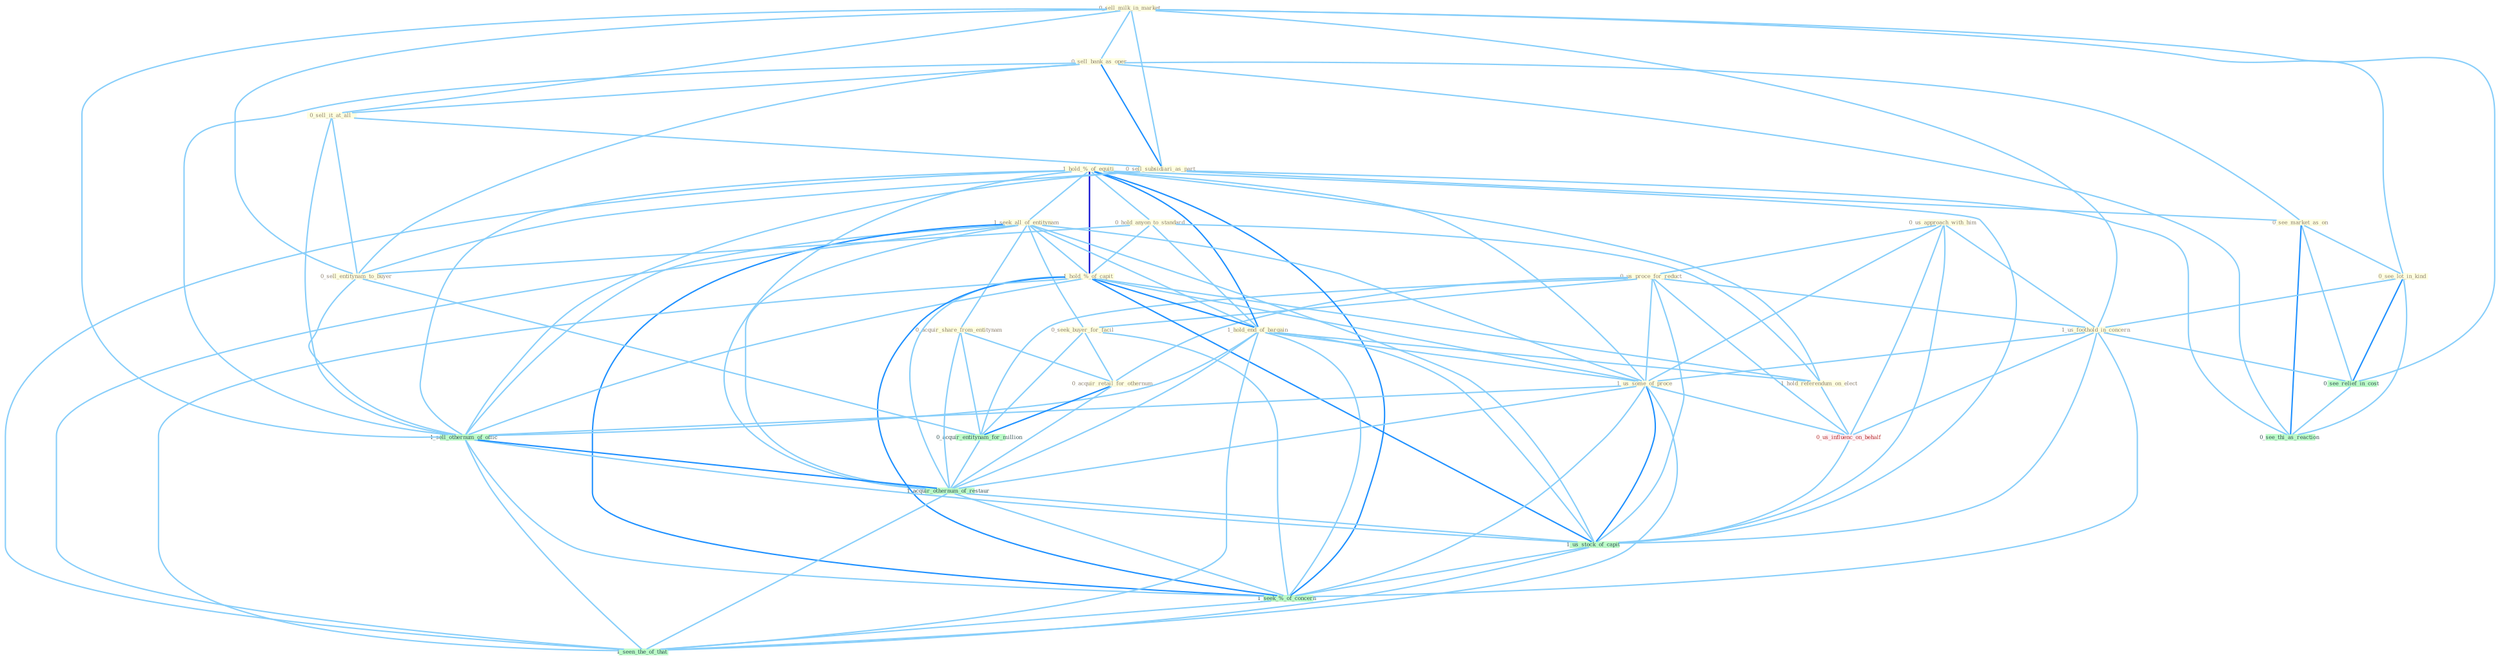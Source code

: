 Graph G{ 
    node
    [shape=polygon,style=filled,width=.5,height=.06,color="#BDFCC9",fixedsize=true,fontsize=4,
    fontcolor="#2f4f4f"];
    {node
    [color="#ffffe0", fontcolor="#8b7d6b"] "0_us_approach_with_him " "0_us_proce_for_reduct " "1_hold_%_of_equiti " "0_sell_milk_in_market " "0_sell_bank_as_oper " "1_seek_all_of_entitynam " "0_seek_buyer_for_facil " "0_sell_it_at_all " "0_hold_anyon_to_standard " "1_hold_%_of_capit " "0_sell_subsidiari_as_part " "1_hold_end_of_bargain " "0_see_market_as_on " "0_sell_entitynam_to_buyer " "0_see_lot_in_kind " "0_acquir_share_from_entitynam " "1_us_foothold_in_concern " "1_us_some_of_proce " "1_hold_referendum_on_elect " "0_acquir_retail_for_othernum "}
{node [color="#fff0f5", fontcolor="#b22222"] "0_us_influenc_on_behalf "}
edge [color="#B0E2FF"];

	"0_us_approach_with_him " -- "0_us_proce_for_reduct " [w="1", color="#87cefa" ];
	"0_us_approach_with_him " -- "1_us_foothold_in_concern " [w="1", color="#87cefa" ];
	"0_us_approach_with_him " -- "1_us_some_of_proce " [w="1", color="#87cefa" ];
	"0_us_approach_with_him " -- "0_us_influenc_on_behalf " [w="1", color="#87cefa" ];
	"0_us_approach_with_him " -- "1_us_stock_of_capit " [w="1", color="#87cefa" ];
	"0_us_proce_for_reduct " -- "0_seek_buyer_for_facil " [w="1", color="#87cefa" ];
	"0_us_proce_for_reduct " -- "1_us_foothold_in_concern " [w="1", color="#87cefa" ];
	"0_us_proce_for_reduct " -- "1_us_some_of_proce " [w="1", color="#87cefa" ];
	"0_us_proce_for_reduct " -- "0_acquir_retail_for_othernum " [w="1", color="#87cefa" ];
	"0_us_proce_for_reduct " -- "0_acquir_entitynam_for_million " [w="1", color="#87cefa" ];
	"0_us_proce_for_reduct " -- "0_us_influenc_on_behalf " [w="1", color="#87cefa" ];
	"0_us_proce_for_reduct " -- "1_us_stock_of_capit " [w="1", color="#87cefa" ];
	"1_hold_%_of_equiti " -- "1_seek_all_of_entitynam " [w="1", color="#87cefa" ];
	"1_hold_%_of_equiti " -- "0_hold_anyon_to_standard " [w="1", color="#87cefa" ];
	"1_hold_%_of_equiti " -- "1_hold_%_of_capit " [w="3", color="#0000cd" , len=0.6];
	"1_hold_%_of_equiti " -- "1_hold_end_of_bargain " [w="2", color="#1e90ff" , len=0.8];
	"1_hold_%_of_equiti " -- "1_us_some_of_proce " [w="1", color="#87cefa" ];
	"1_hold_%_of_equiti " -- "1_hold_referendum_on_elect " [w="1", color="#87cefa" ];
	"1_hold_%_of_equiti " -- "1_sell_othernum_of_offic " [w="1", color="#87cefa" ];
	"1_hold_%_of_equiti " -- "1_acquir_othernum_of_restaur " [w="1", color="#87cefa" ];
	"1_hold_%_of_equiti " -- "1_us_stock_of_capit " [w="1", color="#87cefa" ];
	"1_hold_%_of_equiti " -- "1_seek_%_of_concern " [w="2", color="#1e90ff" , len=0.8];
	"1_hold_%_of_equiti " -- "1_seen_the_of_that " [w="1", color="#87cefa" ];
	"0_sell_milk_in_market " -- "0_sell_bank_as_oper " [w="1", color="#87cefa" ];
	"0_sell_milk_in_market " -- "0_sell_it_at_all " [w="1", color="#87cefa" ];
	"0_sell_milk_in_market " -- "0_sell_subsidiari_as_part " [w="1", color="#87cefa" ];
	"0_sell_milk_in_market " -- "0_sell_entitynam_to_buyer " [w="1", color="#87cefa" ];
	"0_sell_milk_in_market " -- "0_see_lot_in_kind " [w="1", color="#87cefa" ];
	"0_sell_milk_in_market " -- "1_us_foothold_in_concern " [w="1", color="#87cefa" ];
	"0_sell_milk_in_market " -- "1_sell_othernum_of_offic " [w="1", color="#87cefa" ];
	"0_sell_milk_in_market " -- "0_see_relief_in_cost " [w="1", color="#87cefa" ];
	"0_sell_bank_as_oper " -- "0_sell_it_at_all " [w="1", color="#87cefa" ];
	"0_sell_bank_as_oper " -- "0_sell_subsidiari_as_part " [w="2", color="#1e90ff" , len=0.8];
	"0_sell_bank_as_oper " -- "0_see_market_as_on " [w="1", color="#87cefa" ];
	"0_sell_bank_as_oper " -- "0_sell_entitynam_to_buyer " [w="1", color="#87cefa" ];
	"0_sell_bank_as_oper " -- "1_sell_othernum_of_offic " [w="1", color="#87cefa" ];
	"0_sell_bank_as_oper " -- "0_see_thi_as_reaction " [w="1", color="#87cefa" ];
	"1_seek_all_of_entitynam " -- "0_seek_buyer_for_facil " [w="1", color="#87cefa" ];
	"1_seek_all_of_entitynam " -- "1_hold_%_of_capit " [w="1", color="#87cefa" ];
	"1_seek_all_of_entitynam " -- "1_hold_end_of_bargain " [w="1", color="#87cefa" ];
	"1_seek_all_of_entitynam " -- "0_acquir_share_from_entitynam " [w="1", color="#87cefa" ];
	"1_seek_all_of_entitynam " -- "1_us_some_of_proce " [w="1", color="#87cefa" ];
	"1_seek_all_of_entitynam " -- "1_sell_othernum_of_offic " [w="1", color="#87cefa" ];
	"1_seek_all_of_entitynam " -- "1_acquir_othernum_of_restaur " [w="1", color="#87cefa" ];
	"1_seek_all_of_entitynam " -- "1_us_stock_of_capit " [w="1", color="#87cefa" ];
	"1_seek_all_of_entitynam " -- "1_seek_%_of_concern " [w="2", color="#1e90ff" , len=0.8];
	"1_seek_all_of_entitynam " -- "1_seen_the_of_that " [w="1", color="#87cefa" ];
	"0_seek_buyer_for_facil " -- "0_acquir_retail_for_othernum " [w="1", color="#87cefa" ];
	"0_seek_buyer_for_facil " -- "0_acquir_entitynam_for_million " [w="1", color="#87cefa" ];
	"0_seek_buyer_for_facil " -- "1_seek_%_of_concern " [w="1", color="#87cefa" ];
	"0_sell_it_at_all " -- "0_sell_subsidiari_as_part " [w="1", color="#87cefa" ];
	"0_sell_it_at_all " -- "0_sell_entitynam_to_buyer " [w="1", color="#87cefa" ];
	"0_sell_it_at_all " -- "1_sell_othernum_of_offic " [w="1", color="#87cefa" ];
	"0_hold_anyon_to_standard " -- "1_hold_%_of_capit " [w="1", color="#87cefa" ];
	"0_hold_anyon_to_standard " -- "1_hold_end_of_bargain " [w="1", color="#87cefa" ];
	"0_hold_anyon_to_standard " -- "0_sell_entitynam_to_buyer " [w="1", color="#87cefa" ];
	"0_hold_anyon_to_standard " -- "1_hold_referendum_on_elect " [w="1", color="#87cefa" ];
	"1_hold_%_of_capit " -- "1_hold_end_of_bargain " [w="2", color="#1e90ff" , len=0.8];
	"1_hold_%_of_capit " -- "1_us_some_of_proce " [w="1", color="#87cefa" ];
	"1_hold_%_of_capit " -- "1_hold_referendum_on_elect " [w="1", color="#87cefa" ];
	"1_hold_%_of_capit " -- "1_sell_othernum_of_offic " [w="1", color="#87cefa" ];
	"1_hold_%_of_capit " -- "1_acquir_othernum_of_restaur " [w="1", color="#87cefa" ];
	"1_hold_%_of_capit " -- "1_us_stock_of_capit " [w="2", color="#1e90ff" , len=0.8];
	"1_hold_%_of_capit " -- "1_seek_%_of_concern " [w="2", color="#1e90ff" , len=0.8];
	"1_hold_%_of_capit " -- "1_seen_the_of_that " [w="1", color="#87cefa" ];
	"0_sell_subsidiari_as_part " -- "0_see_market_as_on " [w="1", color="#87cefa" ];
	"0_sell_subsidiari_as_part " -- "0_sell_entitynam_to_buyer " [w="1", color="#87cefa" ];
	"0_sell_subsidiari_as_part " -- "1_sell_othernum_of_offic " [w="1", color="#87cefa" ];
	"0_sell_subsidiari_as_part " -- "0_see_thi_as_reaction " [w="1", color="#87cefa" ];
	"1_hold_end_of_bargain " -- "1_us_some_of_proce " [w="1", color="#87cefa" ];
	"1_hold_end_of_bargain " -- "1_hold_referendum_on_elect " [w="1", color="#87cefa" ];
	"1_hold_end_of_bargain " -- "1_sell_othernum_of_offic " [w="1", color="#87cefa" ];
	"1_hold_end_of_bargain " -- "1_acquir_othernum_of_restaur " [w="1", color="#87cefa" ];
	"1_hold_end_of_bargain " -- "1_us_stock_of_capit " [w="1", color="#87cefa" ];
	"1_hold_end_of_bargain " -- "1_seek_%_of_concern " [w="1", color="#87cefa" ];
	"1_hold_end_of_bargain " -- "1_seen_the_of_that " [w="1", color="#87cefa" ];
	"0_see_market_as_on " -- "0_see_lot_in_kind " [w="1", color="#87cefa" ];
	"0_see_market_as_on " -- "0_see_relief_in_cost " [w="1", color="#87cefa" ];
	"0_see_market_as_on " -- "0_see_thi_as_reaction " [w="2", color="#1e90ff" , len=0.8];
	"0_sell_entitynam_to_buyer " -- "0_acquir_entitynam_for_million " [w="1", color="#87cefa" ];
	"0_sell_entitynam_to_buyer " -- "1_sell_othernum_of_offic " [w="1", color="#87cefa" ];
	"0_see_lot_in_kind " -- "1_us_foothold_in_concern " [w="1", color="#87cefa" ];
	"0_see_lot_in_kind " -- "0_see_relief_in_cost " [w="2", color="#1e90ff" , len=0.8];
	"0_see_lot_in_kind " -- "0_see_thi_as_reaction " [w="1", color="#87cefa" ];
	"0_acquir_share_from_entitynam " -- "0_acquir_retail_for_othernum " [w="1", color="#87cefa" ];
	"0_acquir_share_from_entitynam " -- "0_acquir_entitynam_for_million " [w="1", color="#87cefa" ];
	"0_acquir_share_from_entitynam " -- "1_acquir_othernum_of_restaur " [w="1", color="#87cefa" ];
	"1_us_foothold_in_concern " -- "1_us_some_of_proce " [w="1", color="#87cefa" ];
	"1_us_foothold_in_concern " -- "0_us_influenc_on_behalf " [w="1", color="#87cefa" ];
	"1_us_foothold_in_concern " -- "0_see_relief_in_cost " [w="1", color="#87cefa" ];
	"1_us_foothold_in_concern " -- "1_us_stock_of_capit " [w="1", color="#87cefa" ];
	"1_us_foothold_in_concern " -- "1_seek_%_of_concern " [w="1", color="#87cefa" ];
	"1_us_some_of_proce " -- "1_sell_othernum_of_offic " [w="1", color="#87cefa" ];
	"1_us_some_of_proce " -- "0_us_influenc_on_behalf " [w="1", color="#87cefa" ];
	"1_us_some_of_proce " -- "1_acquir_othernum_of_restaur " [w="1", color="#87cefa" ];
	"1_us_some_of_proce " -- "1_us_stock_of_capit " [w="2", color="#1e90ff" , len=0.8];
	"1_us_some_of_proce " -- "1_seek_%_of_concern " [w="1", color="#87cefa" ];
	"1_us_some_of_proce " -- "1_seen_the_of_that " [w="1", color="#87cefa" ];
	"1_hold_referendum_on_elect " -- "0_us_influenc_on_behalf " [w="1", color="#87cefa" ];
	"0_acquir_retail_for_othernum " -- "0_acquir_entitynam_for_million " [w="2", color="#1e90ff" , len=0.8];
	"0_acquir_retail_for_othernum " -- "1_acquir_othernum_of_restaur " [w="1", color="#87cefa" ];
	"0_acquir_entitynam_for_million " -- "1_acquir_othernum_of_restaur " [w="1", color="#87cefa" ];
	"1_sell_othernum_of_offic " -- "1_acquir_othernum_of_restaur " [w="2", color="#1e90ff" , len=0.8];
	"1_sell_othernum_of_offic " -- "1_us_stock_of_capit " [w="1", color="#87cefa" ];
	"1_sell_othernum_of_offic " -- "1_seek_%_of_concern " [w="1", color="#87cefa" ];
	"1_sell_othernum_of_offic " -- "1_seen_the_of_that " [w="1", color="#87cefa" ];
	"0_us_influenc_on_behalf " -- "1_us_stock_of_capit " [w="1", color="#87cefa" ];
	"0_see_relief_in_cost " -- "0_see_thi_as_reaction " [w="1", color="#87cefa" ];
	"1_acquir_othernum_of_restaur " -- "1_us_stock_of_capit " [w="1", color="#87cefa" ];
	"1_acquir_othernum_of_restaur " -- "1_seek_%_of_concern " [w="1", color="#87cefa" ];
	"1_acquir_othernum_of_restaur " -- "1_seen_the_of_that " [w="1", color="#87cefa" ];
	"1_us_stock_of_capit " -- "1_seek_%_of_concern " [w="1", color="#87cefa" ];
	"1_us_stock_of_capit " -- "1_seen_the_of_that " [w="1", color="#87cefa" ];
	"1_seek_%_of_concern " -- "1_seen_the_of_that " [w="1", color="#87cefa" ];
}
